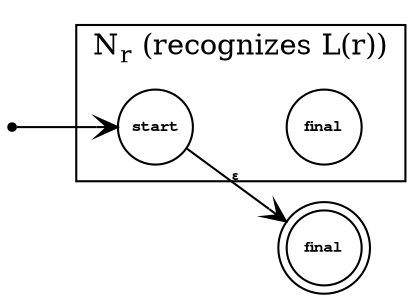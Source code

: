 digraph G {
 rankdir=LR;

 node [fontname="Courier Bold",fontsize=8,shape=circle,fixedsize=true];
 edge [fontname="Courier Bold",fontsize=8,arrowhead="vee"]; 

 n1[label="",shape=point];

 subgraph cluster_0{
  label=<N<SUB>r</SUB> (recognizes L(r))>;
  n2[label="start"];
  n3[label="final"];
  n2->n3[style=invis];
 }

 n1->n2;
 n4[label="final",shape=doublecircle];
 n2->n4[label="&epsilon;"];
}
